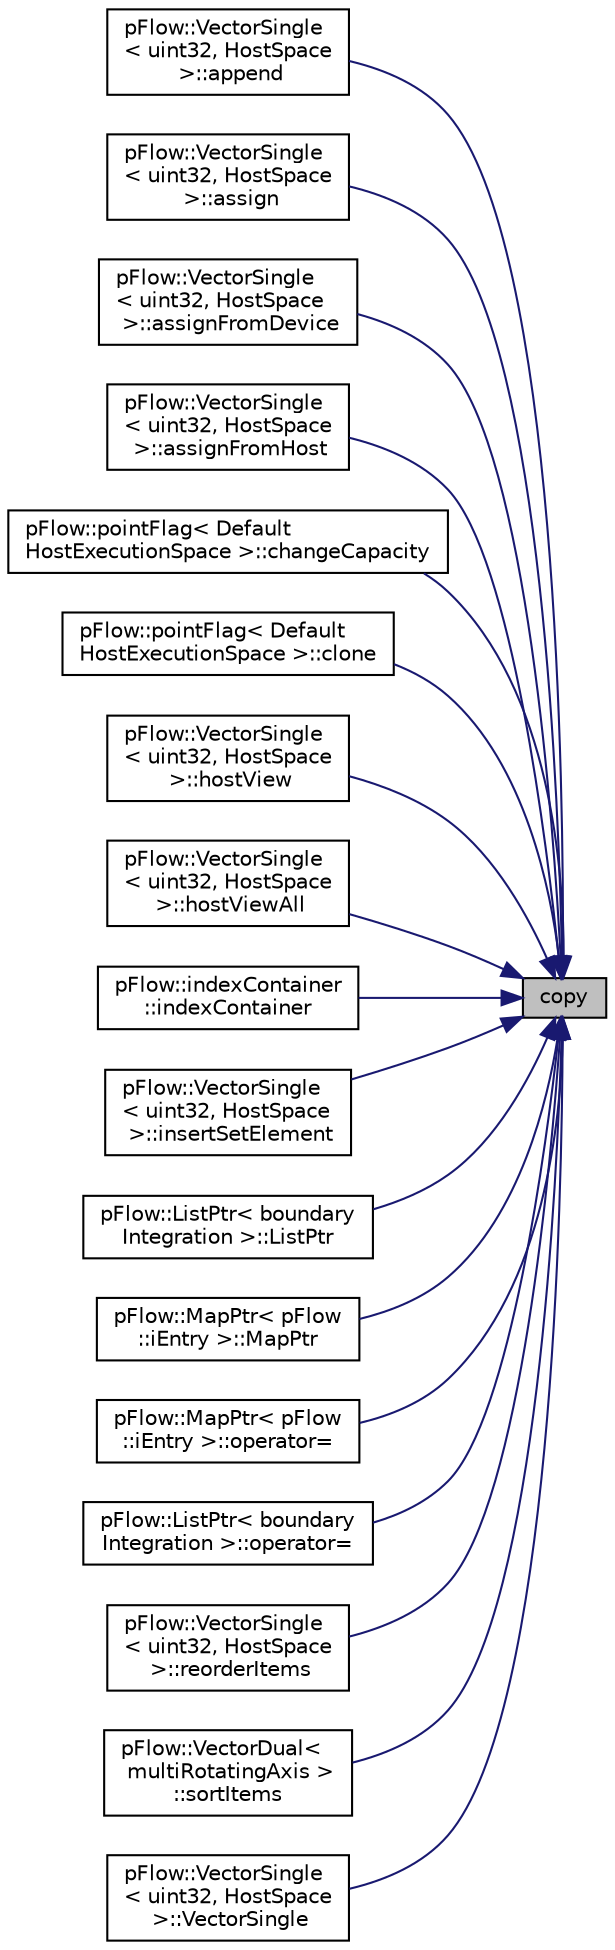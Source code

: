 digraph "copy"
{
 // LATEX_PDF_SIZE
  edge [fontname="Helvetica",fontsize="10",labelfontname="Helvetica",labelfontsize="10"];
  node [fontname="Helvetica",fontsize="10",shape=record];
  rankdir="RL";
  Node1 [label="copy",height=0.2,width=0.4,color="black", fillcolor="grey75", style="filled", fontcolor="black",tooltip=" "];
  Node1 -> Node2 [dir="back",color="midnightblue",fontsize="10",style="solid",fontname="Helvetica"];
  Node2 [label="pFlow::VectorSingle\l\< uint32, HostSpace\l \>::append",height=0.2,width=0.4,color="black", fillcolor="white", style="filled",URL="$classpFlow_1_1VectorSingle.html#a026dd37e0a41dba412c9edd8d009a471",tooltip=" "];
  Node1 -> Node3 [dir="back",color="midnightblue",fontsize="10",style="solid",fontname="Helvetica"];
  Node3 [label="pFlow::VectorSingle\l\< uint32, HostSpace\l \>::assign",height=0.2,width=0.4,color="black", fillcolor="white", style="filled",URL="$classpFlow_1_1VectorSingle.html#ae73d78fa1952742b9b94901665e8c589",tooltip="Assign source vector with specified capacity."];
  Node1 -> Node4 [dir="back",color="midnightblue",fontsize="10",style="solid",fontname="Helvetica"];
  Node4 [label="pFlow::VectorSingle\l\< uint32, HostSpace\l \>::assignFromDevice",height=0.2,width=0.4,color="black", fillcolor="white", style="filled",URL="$classpFlow_1_1VectorSingle.html#afc2408a087b76a59e81f83f22367b04e",tooltip=" "];
  Node1 -> Node5 [dir="back",color="midnightblue",fontsize="10",style="solid",fontname="Helvetica"];
  Node5 [label="pFlow::VectorSingle\l\< uint32, HostSpace\l \>::assignFromHost",height=0.2,width=0.4,color="black", fillcolor="white", style="filled",URL="$classpFlow_1_1VectorSingle.html#a6255c8aec839b50209f4e3908c710ba2",tooltip="Assign source vector from host side."];
  Node1 -> Node6 [dir="back",color="midnightblue",fontsize="10",style="solid",fontname="Helvetica"];
  Node6 [label="pFlow::pointFlag\< Default\lHostExecutionSpace \>::changeCapacity",height=0.2,width=0.4,color="black", fillcolor="white", style="filled",URL="$classpFlow_1_1pointFlag.html#aa437215b9b22d93f9d5818c7b6737d53",tooltip=" "];
  Node1 -> Node7 [dir="back",color="midnightblue",fontsize="10",style="solid",fontname="Helvetica"];
  Node7 [label="pFlow::pointFlag\< Default\lHostExecutionSpace \>::clone",height=0.2,width=0.4,color="black", fillcolor="white", style="filled",URL="$classpFlow_1_1pointFlag.html#a67889955e48edf9244196c4a75ae3b05",tooltip=" "];
  Node1 -> Node8 [dir="back",color="midnightblue",fontsize="10",style="solid",fontname="Helvetica"];
  Node8 [label="pFlow::VectorSingle\l\< uint32, HostSpace\l \>::hostView",height=0.2,width=0.4,color="black", fillcolor="white", style="filled",URL="$classpFlow_1_1VectorSingle.html#a379256561291ab5049373408178fe6fe",tooltip="Return a view accessible on Host in range [0,size)"];
  Node1 -> Node9 [dir="back",color="midnightblue",fontsize="10",style="solid",fontname="Helvetica"];
  Node9 [label="pFlow::VectorSingle\l\< uint32, HostSpace\l \>::hostViewAll",height=0.2,width=0.4,color="black", fillcolor="white", style="filled",URL="$classpFlow_1_1VectorSingle.html#a31c0326d34cea4caaa16c31f9223f3db",tooltip="Return a view accessible on Host in range [0,capacity)"];
  Node1 -> Node10 [dir="back",color="midnightblue",fontsize="10",style="solid",fontname="Helvetica"];
  Node10 [label="pFlow::indexContainer\l::indexContainer",height=0.2,width=0.4,color="black", fillcolor="white", style="filled",URL="$classpFlow_1_1indexContainer.html#a1adfb266809541cd795990a522817429",tooltip="Construct half open [begin,end)"];
  Node1 -> Node11 [dir="back",color="midnightblue",fontsize="10",style="solid",fontname="Helvetica"];
  Node11 [label="pFlow::VectorSingle\l\< uint32, HostSpace\l \>::insertSetElement",height=0.2,width=0.4,color="black", fillcolor="white", style="filled",URL="$classpFlow_1_1VectorSingle.html#a82d0d922d030808e47e997c698fdb750",tooltip=" "];
  Node1 -> Node12 [dir="back",color="midnightblue",fontsize="10",style="solid",fontname="Helvetica"];
  Node12 [label="pFlow::ListPtr\< boundary\lIntegration \>::ListPtr",height=0.2,width=0.4,color="black", fillcolor="white", style="filled",URL="$classpFlow_1_1ListPtr.html#aff0d61feda03e16e2e5484408e59b5b9",tooltip=" "];
  Node1 -> Node13 [dir="back",color="midnightblue",fontsize="10",style="solid",fontname="Helvetica"];
  Node13 [label="pFlow::MapPtr\< pFlow\l::iEntry \>::MapPtr",height=0.2,width=0.4,color="black", fillcolor="white", style="filled",URL="$classpFlow_1_1MapPtr.html#a2a6cfb988b47de5639f60d0a31d014dc",tooltip=" "];
  Node1 -> Node14 [dir="back",color="midnightblue",fontsize="10",style="solid",fontname="Helvetica"];
  Node14 [label="pFlow::MapPtr\< pFlow\l::iEntry \>::operator=",height=0.2,width=0.4,color="black", fillcolor="white", style="filled",URL="$classpFlow_1_1MapPtr.html#a92b869af4dac52bf603fa417a5f2090b",tooltip=" "];
  Node1 -> Node15 [dir="back",color="midnightblue",fontsize="10",style="solid",fontname="Helvetica"];
  Node15 [label="pFlow::ListPtr\< boundary\lIntegration \>::operator=",height=0.2,width=0.4,color="black", fillcolor="white", style="filled",URL="$classpFlow_1_1ListPtr.html#af79af8e9f2ade68a3ae7e9705a3eb485",tooltip=" "];
  Node1 -> Node16 [dir="back",color="midnightblue",fontsize="10",style="solid",fontname="Helvetica"];
  Node16 [label="pFlow::VectorSingle\l\< uint32, HostSpace\l \>::reorderItems",height=0.2,width=0.4,color="black", fillcolor="white", style="filled",URL="$classpFlow_1_1VectorSingle.html#afa4e3ea7e9d5cbc697964d32a9e4424b",tooltip=" "];
  Node1 -> Node17 [dir="back",color="midnightblue",fontsize="10",style="solid",fontname="Helvetica"];
  Node17 [label="pFlow::VectorDual\<\l multiRotatingAxis \>\l::sortItems",height=0.2,width=0.4,color="black", fillcolor="white", style="filled",URL="$classpFlow_1_1VectorDual.html#a9b59e3e31ed18fe659636b63987c2930",tooltip=" "];
  Node1 -> Node18 [dir="back",color="midnightblue",fontsize="10",style="solid",fontname="Helvetica"];
  Node18 [label="pFlow::VectorSingle\l\< uint32, HostSpace\l \>::VectorSingle",height=0.2,width=0.4,color="black", fillcolor="white", style="filled",URL="$classpFlow_1_1VectorSingle.html#a9eb9c2dd8933804e31c3f32db032ca8a",tooltip="Copy construct with a new name (perform deep copy)"];
}
